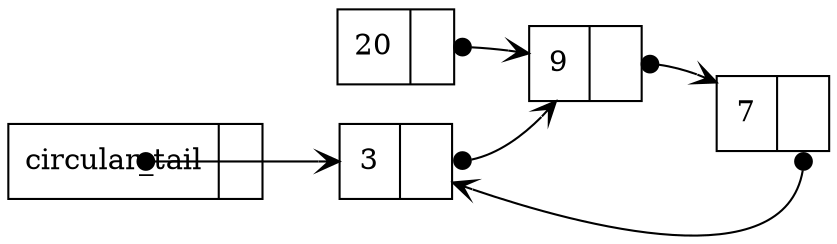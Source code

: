 digraph single_linked_list {
        rankdir=LR;
        node [shape=record];
        tail [label="{ circular_tail | <next>  }"]
        a [label="{ 3 | <next>  }"]
        b [label="{ 7 | <next>  }"]
        c [label="{ 9 | <next>  }"]
        d [label="{ 20 | <next>  }"]
        a:next -> c[arrowhead=vee, arrowtail=dot, dir=both, tailclip=false];
        tail -> a[arrowhead=vee, arrowtail=dot, dir=both, tailclip=false];
        b:next -> a[arrowhead=vee, arrowtail=dot, dir=both, tailclip=false];
        c:next -> b[arrowhead=vee, arrowtail=dot, dir=both, tailclip=false];
        d:next -> c[arrowhead=vee, arrowtail=dot, dir=both, tailclip=false];
}

